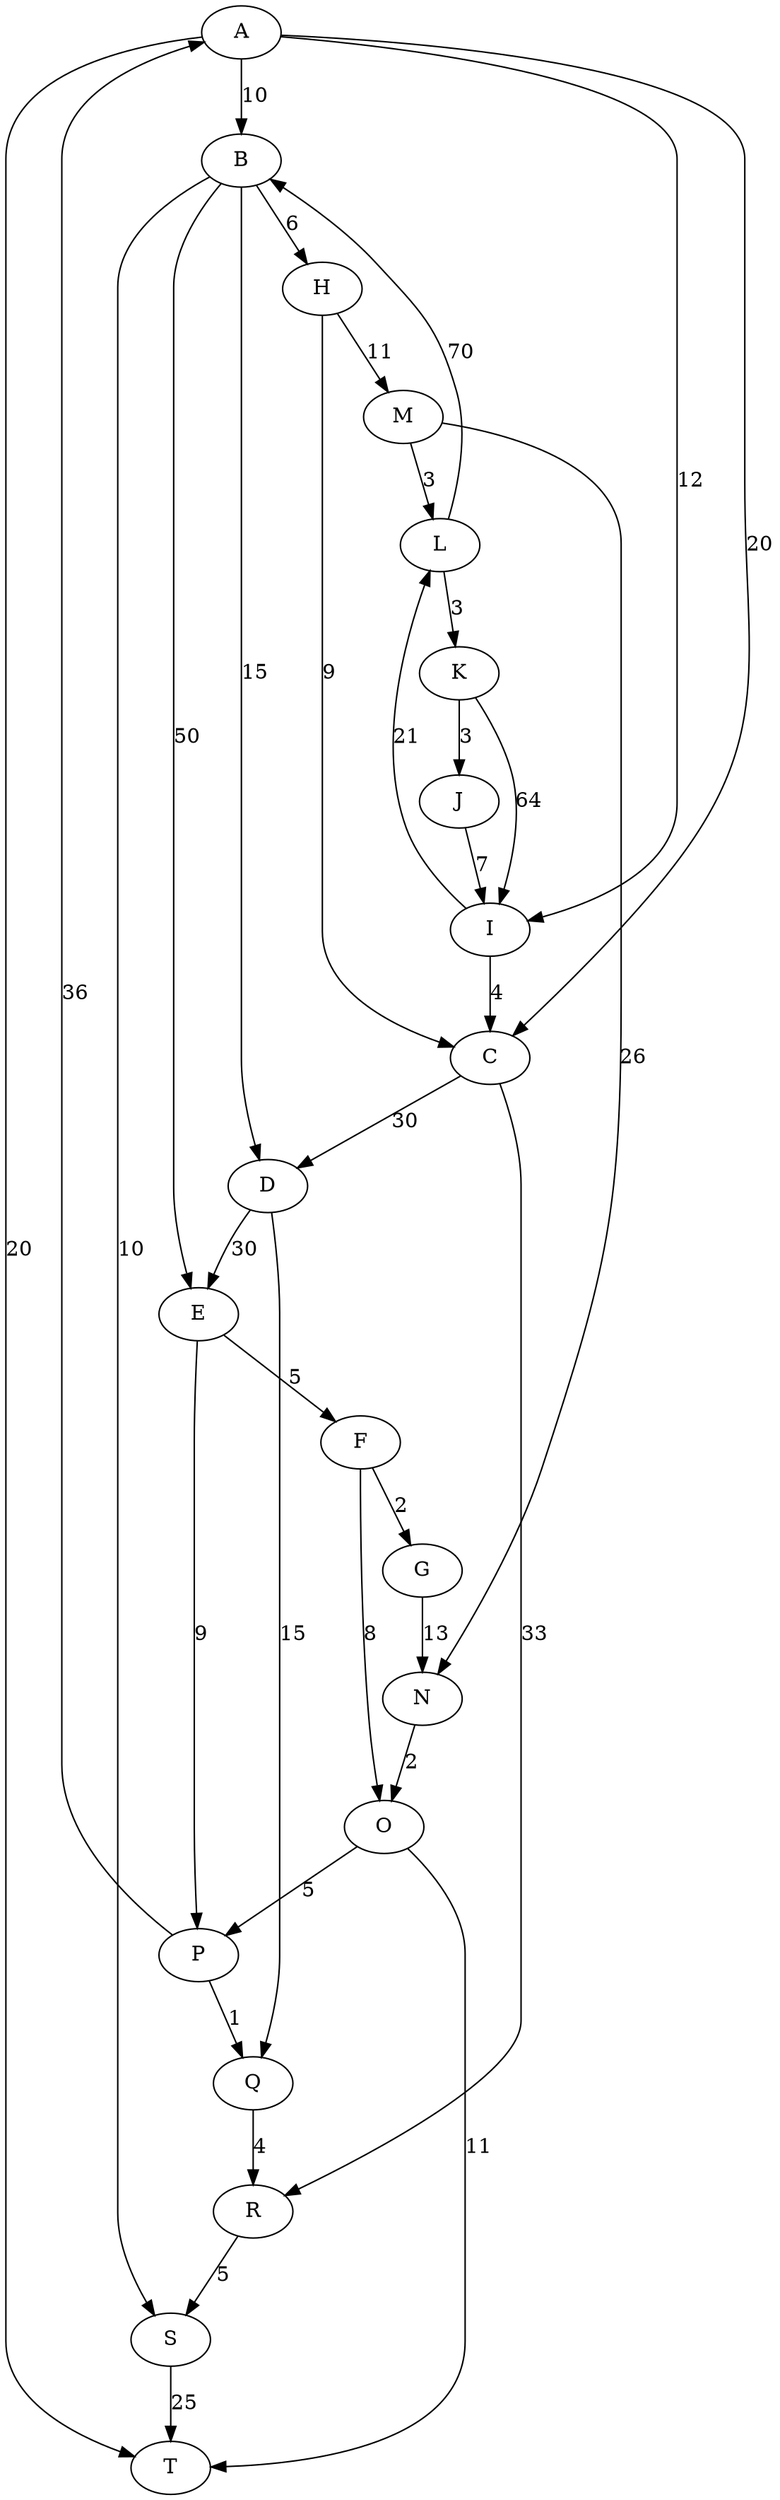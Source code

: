 digraph OSPF {
node [shape=oval]; A; B; C; D; E; F; G; H; I; K; L; M; N; O; P; Q; R; S; T;

A -> B [label="10"];
A -> C [label="20"];
B -> D [label="15"];
C -> D [label="30"];
B -> E [label="50"];
D -> E [label="30"];
E -> F [label="5"];
F -> G [label="2"];
A -> I [label="12"];
B -> H [label="6"];
I -> C [label="4"];
H -> C [label="9"];
J -> I [label="7"];
K -> J [label="3"];
K -> I [label="64"];
L -> K [label="3"];
L -> B [label="70"];
M -> L [label="3"];
M -> N [label="26"];
N -> O [label="2"];
O -> P [label="5"];
O -> T [label="11"];
P -> Q [label="1"];
P -> A [label="36"];
Q -> R [label="4"];
R -> S [label="5"];
S -> T [label="25"];
A -> T [label="20"];
B -> S [label="10"];
C -> R [label="33"];
D -> Q [label="15"];
E -> P [label="9"];
F -> O [label="8"];
G -> N [label="13"];
H -> M [label="11"];
I -> L [label="21"];
}